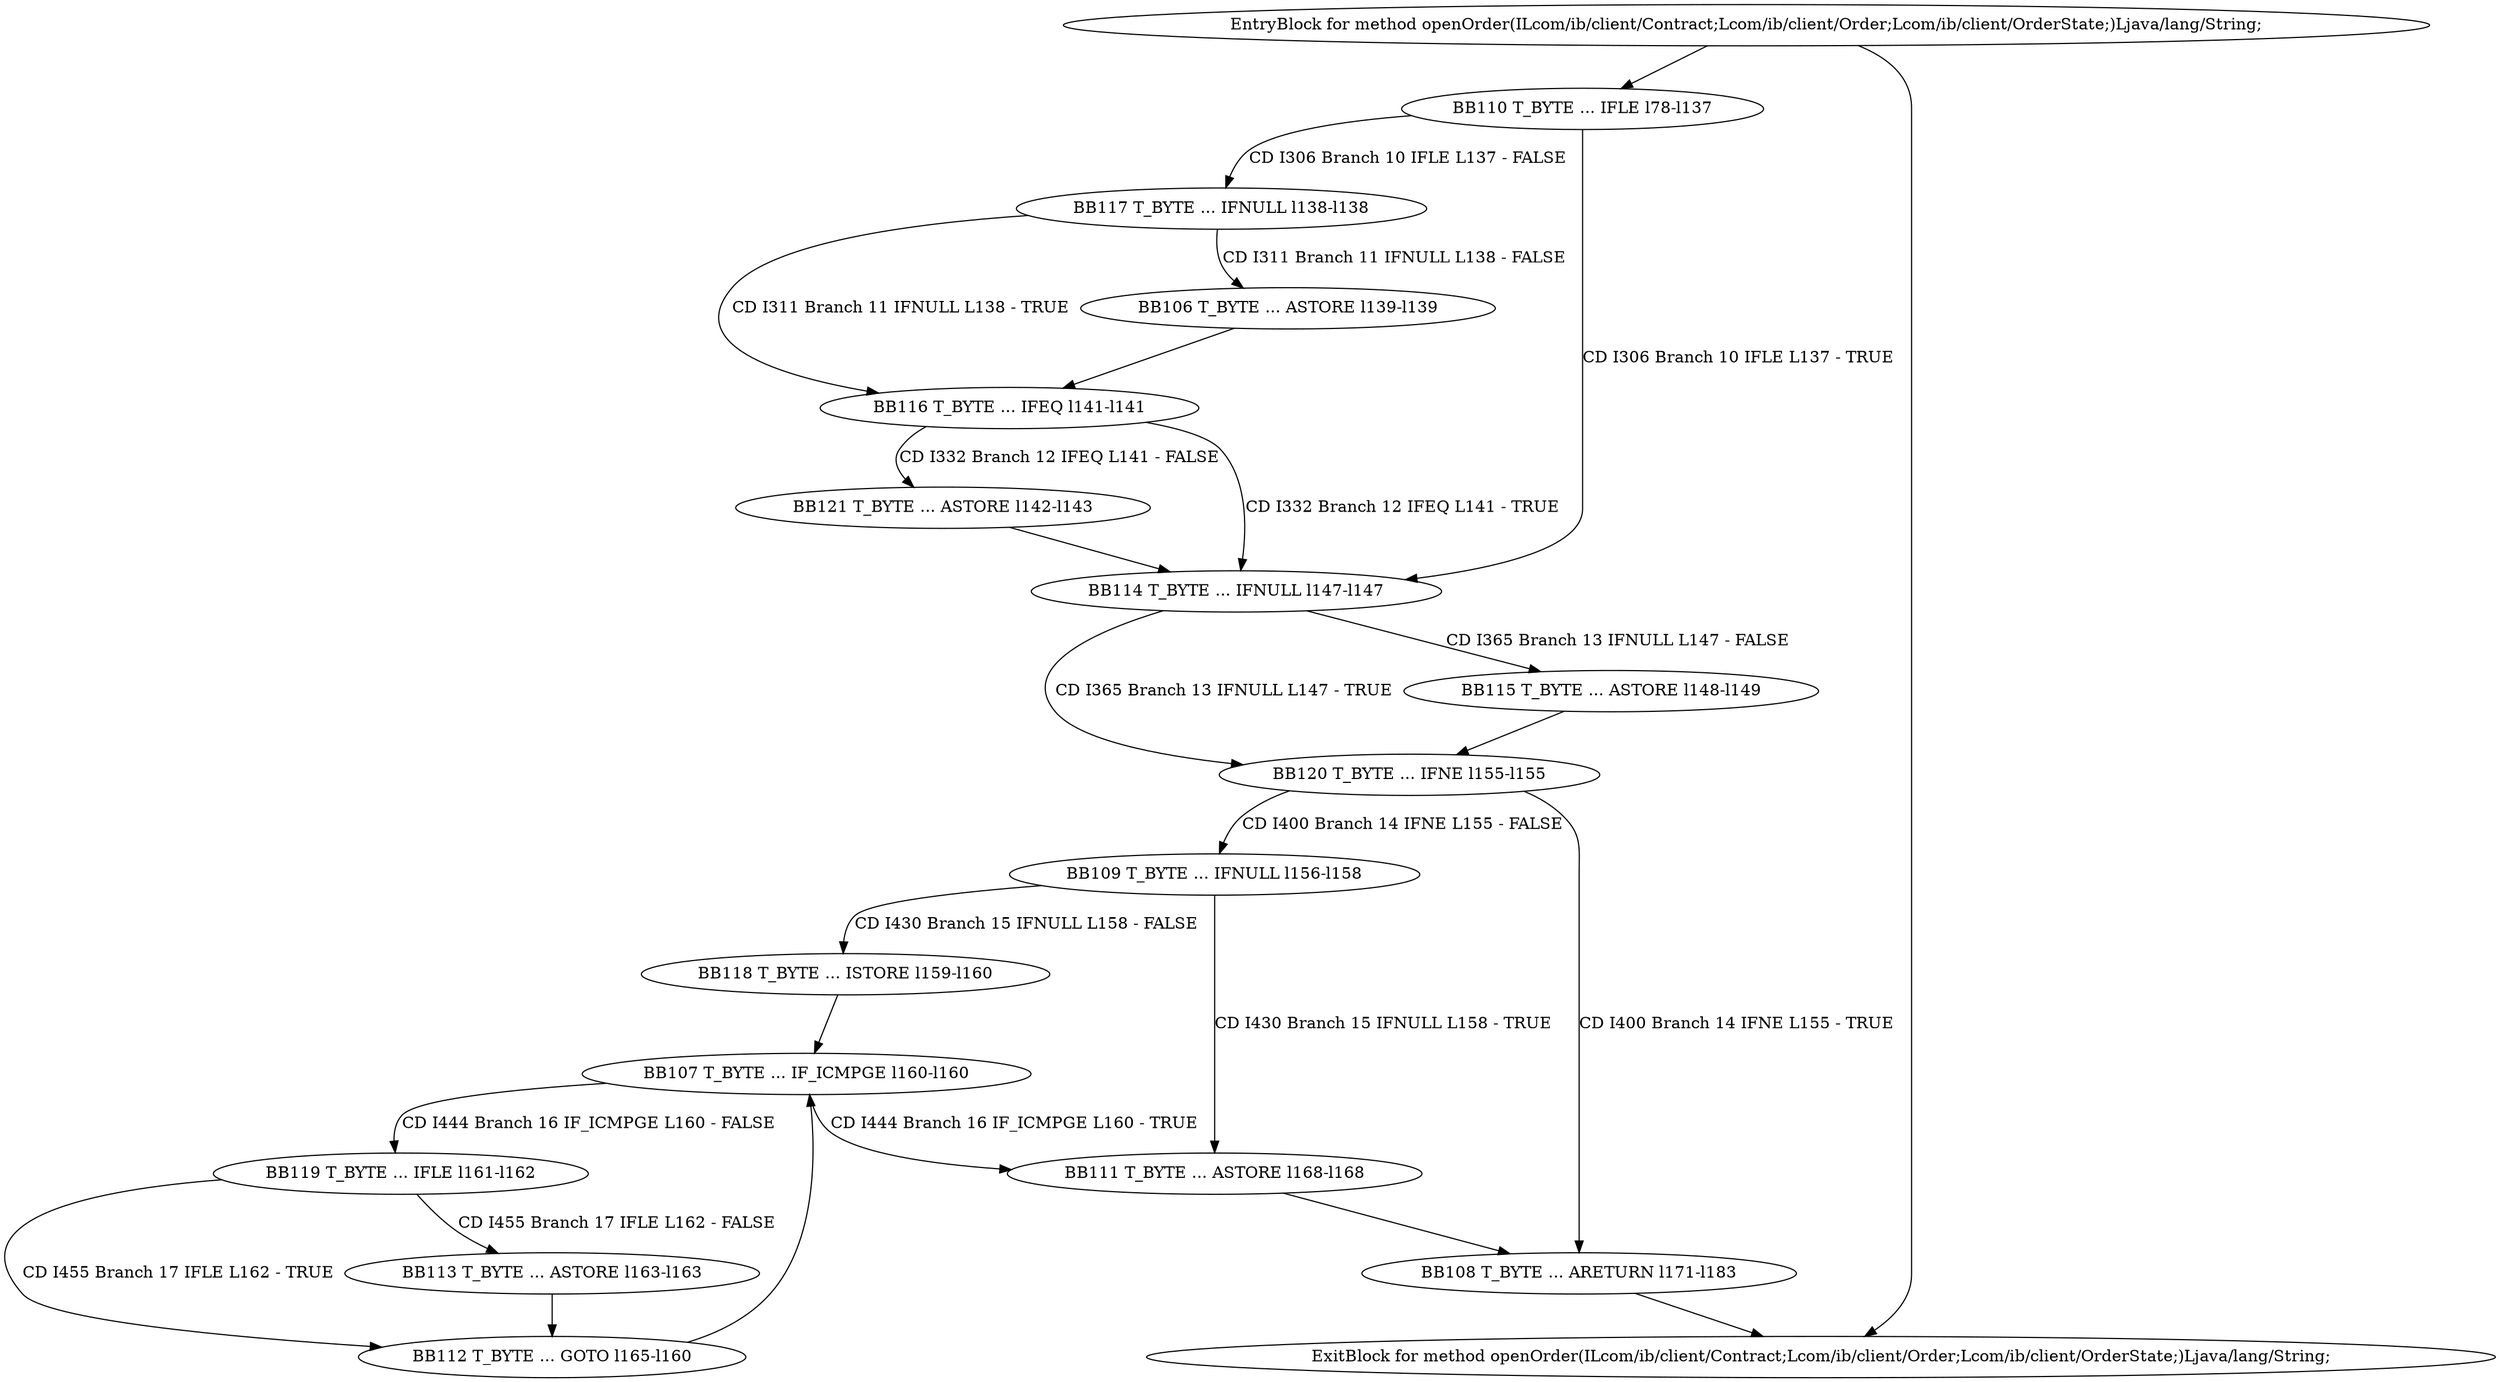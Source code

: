 digraph G {
  1 [ label="BB106 T_BYTE ... ASTORE l139-l139" ];
  2 [ label="BB107 T_BYTE ... IF_ICMPGE l160-l160" ];
  3 [ label="BB108 T_BYTE ... ARETURN l171-l183" ];
  4 [ label="BB109 T_BYTE ... IFNULL l156-l158" ];
  5 [ label="BB110 T_BYTE ... IFLE l78-l137" ];
  6 [ label="BB111 T_BYTE ... ASTORE l168-l168" ];
  7 [ label="BB112 T_BYTE ... GOTO l165-l160" ];
  8 [ label="BB113 T_BYTE ... ASTORE l163-l163" ];
  9 [ label="BB114 T_BYTE ... IFNULL l147-l147" ];
  10 [ label="BB115 T_BYTE ... ASTORE l148-l149" ];
  11 [ label="BB116 T_BYTE ... IFEQ l141-l141" ];
  12 [ label="BB117 T_BYTE ... IFNULL l138-l138" ];
  13 [ label="BB118 T_BYTE ... ISTORE l159-l160" ];
  14 [ label="BB119 T_BYTE ... IFLE l161-l162" ];
  15 [ label="BB120 T_BYTE ... IFNE l155-l155" ];
  16 [ label="BB121 T_BYTE ... ASTORE l142-l143" ];
  17 [ label="EntryBlock for method openOrder(ILcom/ib/client/Contract;Lcom/ib/client/Order;Lcom/ib/client/OrderState;)Ljava/lang/String;" ];
  18 [ label="ExitBlock for method openOrder(ILcom/ib/client/Contract;Lcom/ib/client/Order;Lcom/ib/client/OrderState;)Ljava/lang/String;" ];
  12 -> 1 [ label="CD I311 Branch 11 IFNULL L138 - FALSE" ];
  1 -> 11 [ label="" ];
  13 -> 2 [ label="" ];
  7 -> 2 [ label="" ];
  2 -> 14 [ label="CD I444 Branch 16 IF_ICMPGE L160 - FALSE" ];
  2 -> 6 [ label="CD I444 Branch 16 IF_ICMPGE L160 - TRUE" ];
  15 -> 3 [ label="CD I400 Branch 14 IFNE L155 - TRUE" ];
  6 -> 3 [ label="" ];
  15 -> 4 [ label="CD I400 Branch 14 IFNE L155 - FALSE" ];
  4 -> 13 [ label="CD I430 Branch 15 IFNULL L158 - FALSE" ];
  4 -> 6 [ label="CD I430 Branch 15 IFNULL L158 - TRUE" ];
  5 -> 12 [ label="CD I306 Branch 10 IFLE L137 - FALSE" ];
  5 -> 9 [ label="CD I306 Branch 10 IFLE L137 - TRUE" ];
  14 -> 7 [ label="CD I455 Branch 17 IFLE L162 - TRUE" ];
  8 -> 7 [ label="" ];
  14 -> 8 [ label="CD I455 Branch 17 IFLE L162 - FALSE" ];
  11 -> 9 [ label="CD I332 Branch 12 IFEQ L141 - TRUE" ];
  16 -> 9 [ label="" ];
  9 -> 10 [ label="CD I365 Branch 13 IFNULL L147 - FALSE" ];
  9 -> 15 [ label="CD I365 Branch 13 IFNULL L147 - TRUE" ];
  10 -> 15 [ label="" ];
  12 -> 11 [ label="CD I311 Branch 11 IFNULL L138 - TRUE" ];
  11 -> 16 [ label="CD I332 Branch 12 IFEQ L141 - FALSE" ];
  17 -> 18 [ label="" ];
  17 -> 5 [ label="" ];
  3 -> 18 [ label="" ];
}
